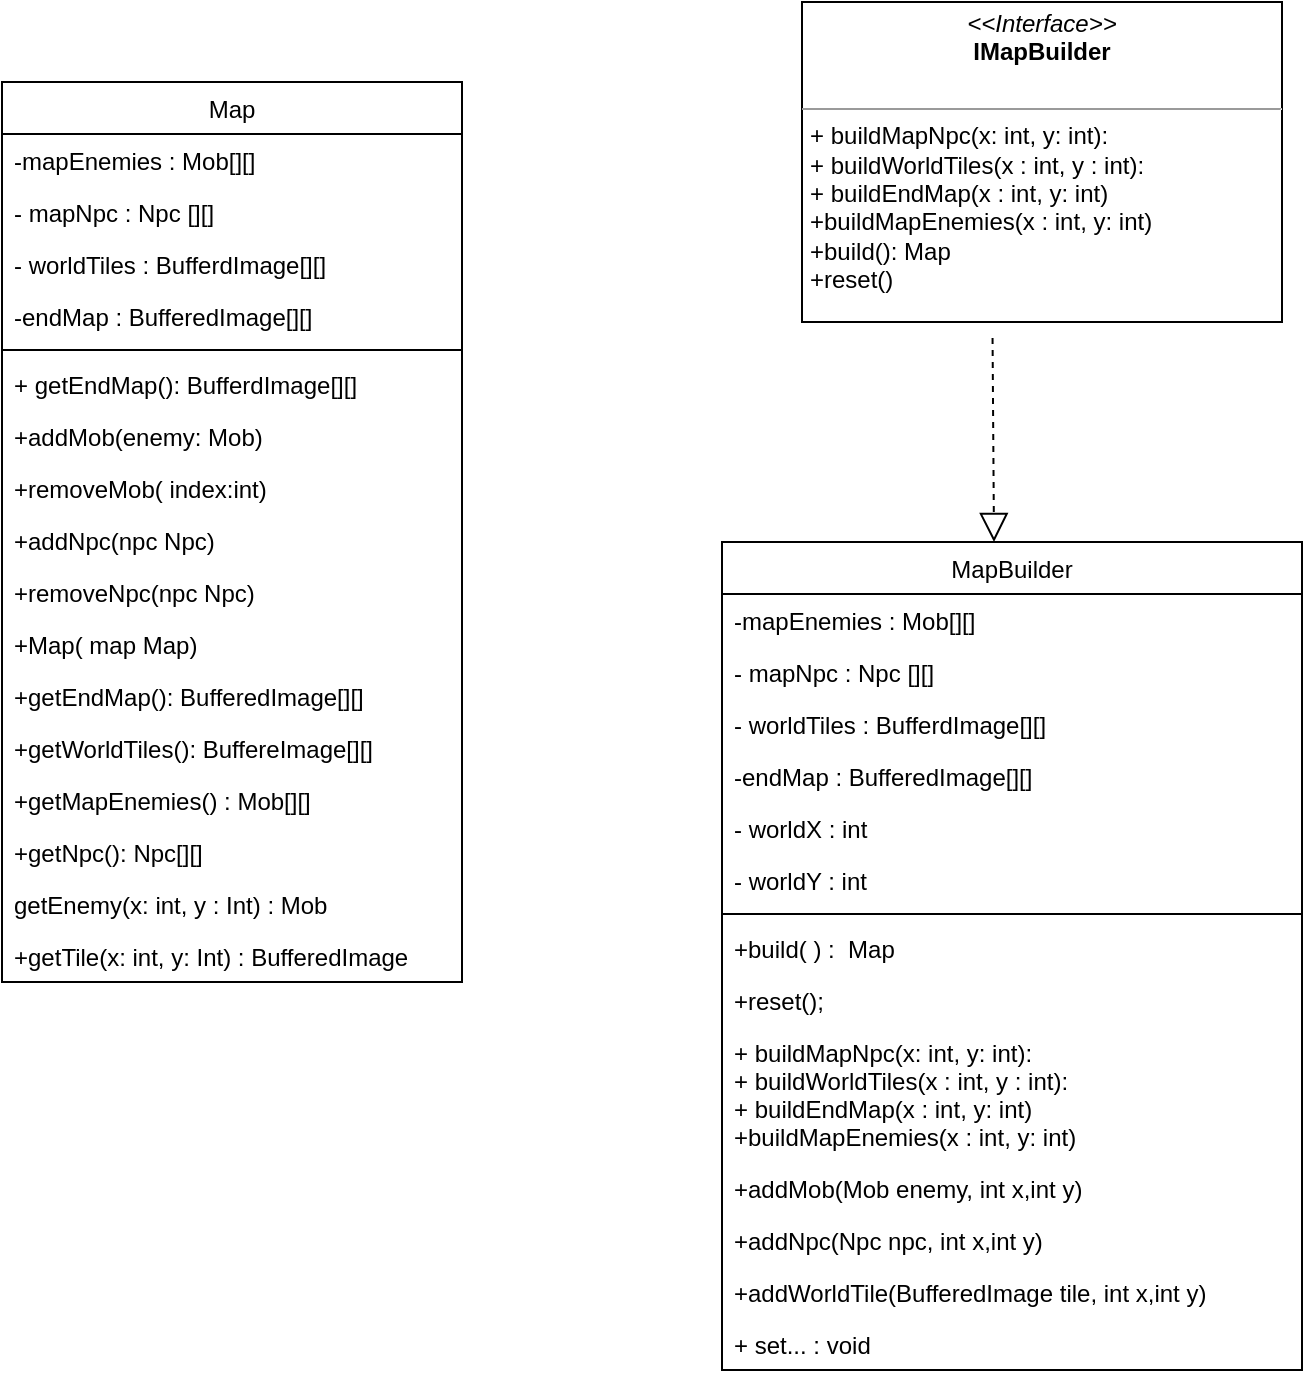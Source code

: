 <mxfile version="20.7.4" type="device"><diagram id="tC00rR6AZO1x6kJSVi5J" name="Pagina-1"><mxGraphModel dx="406" dy="550" grid="1" gridSize="10" guides="1" tooltips="1" connect="1" arrows="1" fold="1" page="1" pageScale="1" pageWidth="827" pageHeight="1169" math="0" shadow="0"><root><mxCell id="0"/><mxCell id="1" parent="0"/><mxCell id="ASURR_H2MeMbHEUHGevT-1" value="Map" style="swimlane;fontStyle=0;childLayout=stackLayout;horizontal=1;startSize=26;fillColor=none;horizontalStack=0;resizeParent=1;resizeParentMax=0;resizeLast=0;collapsible=1;marginBottom=0;" parent="1" vertex="1"><mxGeometry x="80" y="80" width="230" height="450" as="geometry"/></mxCell><mxCell id="ASURR_H2MeMbHEUHGevT-3" value="-mapEnemies : Mob[][] " style="text;strokeColor=none;fillColor=none;align=left;verticalAlign=top;spacingLeft=4;spacingRight=4;overflow=hidden;rotatable=0;points=[[0,0.5],[1,0.5]];portConstraint=eastwest;" parent="ASURR_H2MeMbHEUHGevT-1" vertex="1"><mxGeometry y="26" width="230" height="26" as="geometry"/></mxCell><mxCell id="ASURR_H2MeMbHEUHGevT-4" value="- mapNpc : Npc [][] " style="text;strokeColor=none;fillColor=none;align=left;verticalAlign=top;spacingLeft=4;spacingRight=4;overflow=hidden;rotatable=0;points=[[0,0.5],[1,0.5]];portConstraint=eastwest;" parent="ASURR_H2MeMbHEUHGevT-1" vertex="1"><mxGeometry y="52" width="230" height="26" as="geometry"/></mxCell><mxCell id="ASURR_H2MeMbHEUHGevT-5" value="- worldTiles : BufferdImage[][]" style="text;strokeColor=none;fillColor=none;align=left;verticalAlign=top;spacingLeft=4;spacingRight=4;overflow=hidden;rotatable=0;points=[[0,0.5],[1,0.5]];portConstraint=eastwest;" parent="ASURR_H2MeMbHEUHGevT-1" vertex="1"><mxGeometry y="78" width="230" height="26" as="geometry"/></mxCell><mxCell id="ASURR_H2MeMbHEUHGevT-14" value="-endMap : BufferedImage[][] " style="text;strokeColor=none;fillColor=none;align=left;verticalAlign=top;spacingLeft=4;spacingRight=4;overflow=hidden;rotatable=0;points=[[0,0.5],[1,0.5]];portConstraint=eastwest;" parent="ASURR_H2MeMbHEUHGevT-1" vertex="1"><mxGeometry y="104" width="230" height="26" as="geometry"/></mxCell><mxCell id="ASURR_H2MeMbHEUHGevT-13" value="" style="line;strokeWidth=1;fillColor=none;align=left;verticalAlign=middle;spacingTop=-1;spacingLeft=3;spacingRight=3;rotatable=0;labelPosition=right;points=[];portConstraint=eastwest;strokeColor=inherit;" parent="ASURR_H2MeMbHEUHGevT-1" vertex="1"><mxGeometry y="130" width="230" height="8" as="geometry"/></mxCell><mxCell id="5QC6M1a9dS5uTGQlbd4T-10" value="+ getEndMap(): BufferdImage[][] " style="text;strokeColor=none;fillColor=none;align=left;verticalAlign=top;spacingLeft=4;spacingRight=4;overflow=hidden;rotatable=0;points=[[0,0.5],[1,0.5]];portConstraint=eastwest;" parent="ASURR_H2MeMbHEUHGevT-1" vertex="1"><mxGeometry y="138" width="230" height="26" as="geometry"/></mxCell><mxCell id="ASURR_H2MeMbHEUHGevT-12" value="+addMob(enemy: Mob)" style="text;strokeColor=none;fillColor=none;align=left;verticalAlign=top;spacingLeft=4;spacingRight=4;overflow=hidden;rotatable=0;points=[[0,0.5],[1,0.5]];portConstraint=eastwest;" parent="ASURR_H2MeMbHEUHGevT-1" vertex="1"><mxGeometry y="164" width="230" height="26" as="geometry"/></mxCell><mxCell id="ASURR_H2MeMbHEUHGevT-8" value="+removeMob( index:int)" style="text;strokeColor=none;fillColor=none;align=left;verticalAlign=top;spacingLeft=4;spacingRight=4;overflow=hidden;rotatable=0;points=[[0,0.5],[1,0.5]];portConstraint=eastwest;" parent="ASURR_H2MeMbHEUHGevT-1" vertex="1"><mxGeometry y="190" width="230" height="26" as="geometry"/></mxCell><mxCell id="ASURR_H2MeMbHEUHGevT-10" value="+addNpc(npc Npc)" style="text;strokeColor=none;fillColor=none;align=left;verticalAlign=top;spacingLeft=4;spacingRight=4;overflow=hidden;rotatable=0;points=[[0,0.5],[1,0.5]];portConstraint=eastwest;" parent="ASURR_H2MeMbHEUHGevT-1" vertex="1"><mxGeometry y="216" width="230" height="26" as="geometry"/></mxCell><mxCell id="ASURR_H2MeMbHEUHGevT-11" value="+removeNpc(npc Npc)" style="text;strokeColor=none;fillColor=none;align=left;verticalAlign=top;spacingLeft=4;spacingRight=4;overflow=hidden;rotatable=0;points=[[0,0.5],[1,0.5]];portConstraint=eastwest;" parent="ASURR_H2MeMbHEUHGevT-1" vertex="1"><mxGeometry y="242" width="230" height="26" as="geometry"/></mxCell><mxCell id="ASURR_H2MeMbHEUHGevT-19" value="+Map( map Map)&#10;" style="text;strokeColor=none;fillColor=none;align=left;verticalAlign=top;spacingLeft=4;spacingRight=4;overflow=hidden;rotatable=0;points=[[0,0.5],[1,0.5]];portConstraint=eastwest;" parent="ASURR_H2MeMbHEUHGevT-1" vertex="1"><mxGeometry y="268" width="230" height="26" as="geometry"/></mxCell><mxCell id="-yZoOB2TYuOdVcIL-YW--1" value="+getEndMap(): BufferedImage[][]" style="text;strokeColor=none;fillColor=none;align=left;verticalAlign=top;spacingLeft=4;spacingRight=4;overflow=hidden;rotatable=0;points=[[0,0.5],[1,0.5]];portConstraint=eastwest;" parent="ASURR_H2MeMbHEUHGevT-1" vertex="1"><mxGeometry y="294" width="230" height="26" as="geometry"/></mxCell><mxCell id="-yZoOB2TYuOdVcIL-YW--2" value="+getWorldTiles(): BuffereImage[][]" style="text;strokeColor=none;fillColor=none;align=left;verticalAlign=top;spacingLeft=4;spacingRight=4;overflow=hidden;rotatable=0;points=[[0,0.5],[1,0.5]];portConstraint=eastwest;" parent="ASURR_H2MeMbHEUHGevT-1" vertex="1"><mxGeometry y="320" width="230" height="26" as="geometry"/></mxCell><mxCell id="-yZoOB2TYuOdVcIL-YW--3" value="+getMapEnemies() : Mob[][] " style="text;strokeColor=none;fillColor=none;align=left;verticalAlign=top;spacingLeft=4;spacingRight=4;overflow=hidden;rotatable=0;points=[[0,0.5],[1,0.5]];portConstraint=eastwest;" parent="ASURR_H2MeMbHEUHGevT-1" vertex="1"><mxGeometry y="346" width="230" height="26" as="geometry"/></mxCell><mxCell id="-yZoOB2TYuOdVcIL-YW--4" value="+getNpc(): Npc[][]" style="text;strokeColor=none;fillColor=none;align=left;verticalAlign=top;spacingLeft=4;spacingRight=4;overflow=hidden;rotatable=0;points=[[0,0.5],[1,0.5]];portConstraint=eastwest;" parent="ASURR_H2MeMbHEUHGevT-1" vertex="1"><mxGeometry y="372" width="230" height="26" as="geometry"/></mxCell><mxCell id="nKRk7LyG4-9HieZPsnkh-2" value="getEnemy(x: int, y : Int) : Mob" style="text;strokeColor=none;fillColor=none;align=left;verticalAlign=top;spacingLeft=4;spacingRight=4;overflow=hidden;rotatable=0;points=[[0,0.5],[1,0.5]];portConstraint=eastwest;" vertex="1" parent="ASURR_H2MeMbHEUHGevT-1"><mxGeometry y="398" width="230" height="26" as="geometry"/></mxCell><mxCell id="nKRk7LyG4-9HieZPsnkh-3" value="+getTile(x: int, y: Int) : BufferedImage " style="text;strokeColor=none;fillColor=none;align=left;verticalAlign=top;spacingLeft=4;spacingRight=4;overflow=hidden;rotatable=0;points=[[0,0.5],[1,0.5]];portConstraint=eastwest;" vertex="1" parent="ASURR_H2MeMbHEUHGevT-1"><mxGeometry y="424" width="230" height="26" as="geometry"/></mxCell><mxCell id="5QC6M1a9dS5uTGQlbd4T-5" value="&lt;p style=&quot;margin:0px;margin-top:4px;text-align:center;&quot;&gt;&lt;i&gt;&amp;lt;&amp;lt;Interface&amp;gt;&amp;gt;&lt;/i&gt;&lt;br&gt;&lt;b&gt;IMapBuilder&lt;/b&gt;&lt;/p&gt;&lt;p style=&quot;margin:0px;margin-left:4px;&quot;&gt;&lt;br&gt;&lt;/p&gt;&lt;hr size=&quot;1&quot;&gt;&lt;p style=&quot;margin:0px;margin-left:4px;&quot;&gt;+ buildMapNpc(x: int, y: int):&lt;br&gt;+ buildWorldTiles(x : int, y : int):&amp;nbsp;&lt;/p&gt;&lt;p style=&quot;margin:0px;margin-left:4px;&quot;&gt;+ buildEndMap(x : int, y: int)&lt;/p&gt;&lt;p style=&quot;margin:0px;margin-left:4px;&quot;&gt;+buildMapEnemies(x : int, y: int)&lt;/p&gt;&lt;p style=&quot;margin:0px;margin-left:4px;&quot;&gt;+build(): Map&lt;/p&gt;&lt;p style=&quot;margin:0px;margin-left:4px;&quot;&gt;+reset()&lt;/p&gt;" style="verticalAlign=top;align=left;overflow=fill;fontSize=12;fontFamily=Helvetica;html=1;" parent="1" vertex="1"><mxGeometry x="480" y="40" width="240" height="160" as="geometry"/></mxCell><mxCell id="5QC6M1a9dS5uTGQlbd4T-11" value="" style="endArrow=block;dashed=1;endFill=0;endSize=12;html=1;rounded=0;exitX=0.397;exitY=1.05;exitDx=0;exitDy=0;exitPerimeter=0;entryX=0.469;entryY=0;entryDx=0;entryDy=0;entryPerimeter=0;" parent="1" source="5QC6M1a9dS5uTGQlbd4T-5" target="5QC6M1a9dS5uTGQlbd4T-16" edge="1"><mxGeometry width="160" relative="1" as="geometry"><mxPoint x="290" y="519.5" as="sourcePoint"/><mxPoint x="450" y="519.5" as="targetPoint"/></mxGeometry></mxCell><mxCell id="5QC6M1a9dS5uTGQlbd4T-16" value="MapBuilder" style="swimlane;fontStyle=0;childLayout=stackLayout;horizontal=1;startSize=26;fillColor=none;horizontalStack=0;resizeParent=1;resizeParentMax=0;resizeLast=0;collapsible=1;marginBottom=0;" parent="1" vertex="1"><mxGeometry x="440" y="310" width="290" height="414" as="geometry"/></mxCell><mxCell id="5QC6M1a9dS5uTGQlbd4T-17" value="-mapEnemies : Mob[][] " style="text;strokeColor=none;fillColor=none;align=left;verticalAlign=top;spacingLeft=4;spacingRight=4;overflow=hidden;rotatable=0;points=[[0,0.5],[1,0.5]];portConstraint=eastwest;" parent="5QC6M1a9dS5uTGQlbd4T-16" vertex="1"><mxGeometry y="26" width="290" height="26" as="geometry"/></mxCell><mxCell id="5QC6M1a9dS5uTGQlbd4T-18" value="- mapNpc : Npc [][] " style="text;strokeColor=none;fillColor=none;align=left;verticalAlign=top;spacingLeft=4;spacingRight=4;overflow=hidden;rotatable=0;points=[[0,0.5],[1,0.5]];portConstraint=eastwest;" parent="5QC6M1a9dS5uTGQlbd4T-16" vertex="1"><mxGeometry y="52" width="290" height="26" as="geometry"/></mxCell><mxCell id="5QC6M1a9dS5uTGQlbd4T-19" value="- worldTiles : BufferdImage[][]" style="text;strokeColor=none;fillColor=none;align=left;verticalAlign=top;spacingLeft=4;spacingRight=4;overflow=hidden;rotatable=0;points=[[0,0.5],[1,0.5]];portConstraint=eastwest;" parent="5QC6M1a9dS5uTGQlbd4T-16" vertex="1"><mxGeometry y="78" width="290" height="26" as="geometry"/></mxCell><mxCell id="5QC6M1a9dS5uTGQlbd4T-20" value="-endMap : BufferedImage[][] " style="text;strokeColor=none;fillColor=none;align=left;verticalAlign=top;spacingLeft=4;spacingRight=4;overflow=hidden;rotatable=0;points=[[0,0.5],[1,0.5]];portConstraint=eastwest;" parent="5QC6M1a9dS5uTGQlbd4T-16" vertex="1"><mxGeometry y="104" width="290" height="26" as="geometry"/></mxCell><mxCell id="-yZoOB2TYuOdVcIL-YW--5" value="- worldX : int" style="text;strokeColor=none;fillColor=none;align=left;verticalAlign=top;spacingLeft=4;spacingRight=4;overflow=hidden;rotatable=0;points=[[0,0.5],[1,0.5]];portConstraint=eastwest;" parent="5QC6M1a9dS5uTGQlbd4T-16" vertex="1"><mxGeometry y="130" width="290" height="26" as="geometry"/></mxCell><mxCell id="-yZoOB2TYuOdVcIL-YW--6" value="- worldY : int" style="text;strokeColor=none;fillColor=none;align=left;verticalAlign=top;spacingLeft=4;spacingRight=4;overflow=hidden;rotatable=0;points=[[0,0.5],[1,0.5]];portConstraint=eastwest;" parent="5QC6M1a9dS5uTGQlbd4T-16" vertex="1"><mxGeometry y="156" width="290" height="26" as="geometry"/></mxCell><mxCell id="5QC6M1a9dS5uTGQlbd4T-21" value="" style="line;strokeWidth=1;fillColor=none;align=left;verticalAlign=middle;spacingTop=-1;spacingLeft=3;spacingRight=3;rotatable=0;labelPosition=right;points=[];portConstraint=eastwest;strokeColor=inherit;" parent="5QC6M1a9dS5uTGQlbd4T-16" vertex="1"><mxGeometry y="182" width="290" height="8" as="geometry"/></mxCell><mxCell id="5QC6M1a9dS5uTGQlbd4T-27" value="+build( ) :  Map&#10;" style="text;strokeColor=none;fillColor=none;align=left;verticalAlign=top;spacingLeft=4;spacingRight=4;overflow=hidden;rotatable=0;points=[[0,0.5],[1,0.5]];portConstraint=eastwest;" parent="5QC6M1a9dS5uTGQlbd4T-16" vertex="1"><mxGeometry y="190" width="290" height="26" as="geometry"/></mxCell><mxCell id="5QC6M1a9dS5uTGQlbd4T-33" value="+reset();" style="text;strokeColor=none;fillColor=none;align=left;verticalAlign=top;spacingLeft=4;spacingRight=4;overflow=hidden;rotatable=0;points=[[0,0.5],[1,0.5]];portConstraint=eastwest;" parent="5QC6M1a9dS5uTGQlbd4T-16" vertex="1"><mxGeometry y="216" width="290" height="26" as="geometry"/></mxCell><mxCell id="-yZoOB2TYuOdVcIL-YW--7" value="+ buildMapNpc(x: int, y: int):&#10;+ buildWorldTiles(x : int, y : int): &#10;+ buildEndMap(x : int, y: int)&#10;+buildMapEnemies(x : int, y: int)" style="text;strokeColor=none;fillColor=none;align=left;verticalAlign=top;spacingLeft=4;spacingRight=4;overflow=hidden;rotatable=0;points=[[0,0.5],[1,0.5]];portConstraint=eastwest;" parent="5QC6M1a9dS5uTGQlbd4T-16" vertex="1"><mxGeometry y="242" width="290" height="68" as="geometry"/></mxCell><mxCell id="-yZoOB2TYuOdVcIL-YW--9" value="+addMob(Mob enemy, int x,int y)" style="text;strokeColor=none;fillColor=none;align=left;verticalAlign=top;spacingLeft=4;spacingRight=4;overflow=hidden;rotatable=0;points=[[0,0.5],[1,0.5]];portConstraint=eastwest;" parent="5QC6M1a9dS5uTGQlbd4T-16" vertex="1"><mxGeometry y="310" width="290" height="26" as="geometry"/></mxCell><mxCell id="-yZoOB2TYuOdVcIL-YW--8" value="+addNpc(Npc npc, int x,int y)" style="text;strokeColor=none;fillColor=none;align=left;verticalAlign=top;spacingLeft=4;spacingRight=4;overflow=hidden;rotatable=0;points=[[0,0.5],[1,0.5]];portConstraint=eastwest;" parent="5QC6M1a9dS5uTGQlbd4T-16" vertex="1"><mxGeometry y="336" width="290" height="26" as="geometry"/></mxCell><mxCell id="-yZoOB2TYuOdVcIL-YW--10" value="+addWorldTile(BufferedImage tile, int x,int y)" style="text;strokeColor=none;fillColor=none;align=left;verticalAlign=top;spacingLeft=4;spacingRight=4;overflow=hidden;rotatable=0;points=[[0,0.5],[1,0.5]];portConstraint=eastwest;" parent="5QC6M1a9dS5uTGQlbd4T-16" vertex="1"><mxGeometry y="362" width="290" height="26" as="geometry"/></mxCell><mxCell id="-yZoOB2TYuOdVcIL-YW--11" value="+ set... : void" style="text;strokeColor=none;fillColor=none;align=left;verticalAlign=top;spacingLeft=4;spacingRight=4;overflow=hidden;rotatable=0;points=[[0,0.5],[1,0.5]];portConstraint=eastwest;" parent="5QC6M1a9dS5uTGQlbd4T-16" vertex="1"><mxGeometry y="388" width="290" height="26" as="geometry"/></mxCell></root></mxGraphModel></diagram></mxfile>